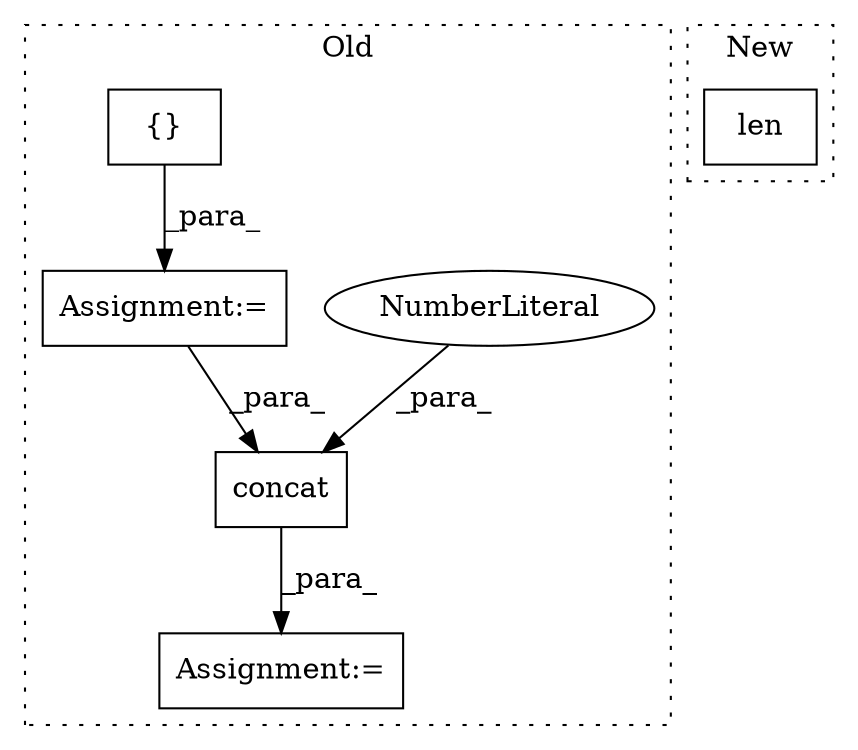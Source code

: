 digraph G {
subgraph cluster0 {
1 [label="concat" a="32" s="3935,3955" l="7,1" shape="box"];
3 [label="NumberLiteral" a="34" s="3942" l="1" shape="ellipse"];
4 [label="{}" a="4" s="3579" l="2" shape="box"];
5 [label="Assignment:=" a="7" s="3923" l="1" shape="box"];
6 [label="Assignment:=" a="7" s="3569" l="1" shape="box"];
label = "Old";
style="dotted";
}
subgraph cluster1 {
2 [label="len" a="32" s="3174,3212" l="4,1" shape="box"];
label = "New";
style="dotted";
}
1 -> 5 [label="_para_"];
3 -> 1 [label="_para_"];
4 -> 6 [label="_para_"];
6 -> 1 [label="_para_"];
}